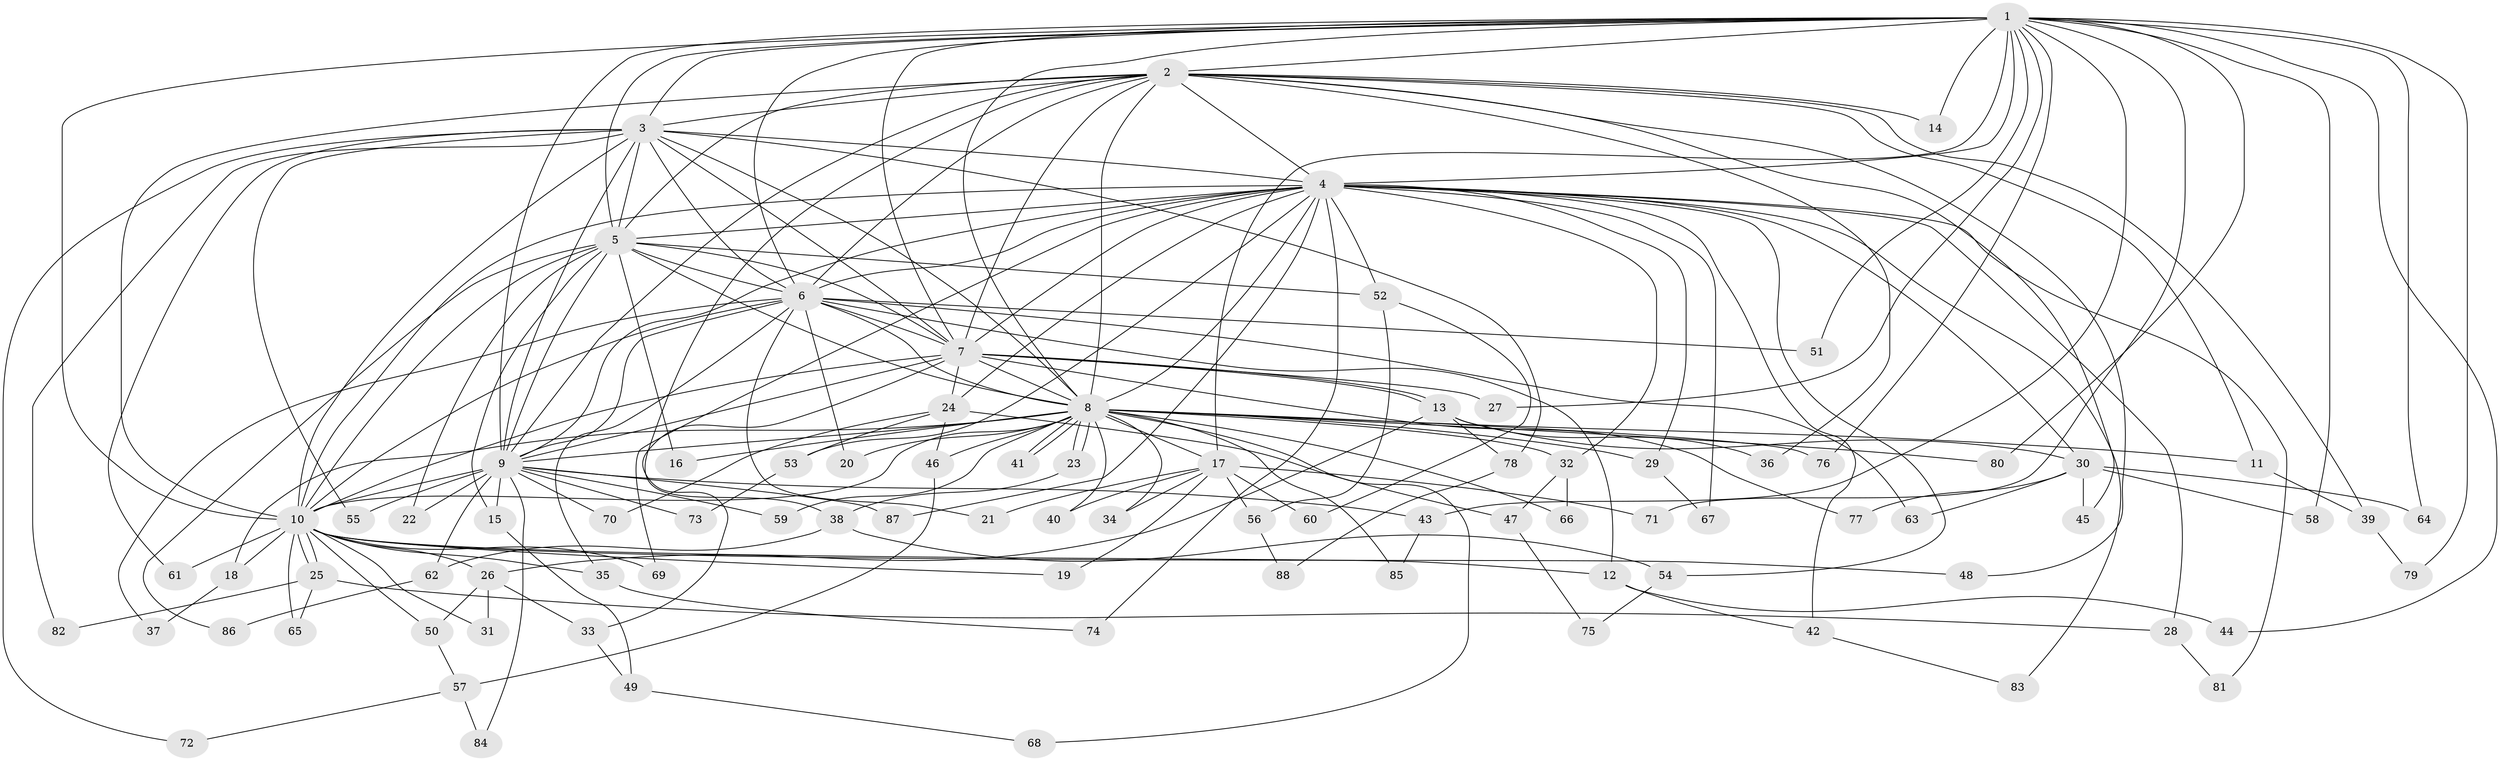 // Generated by graph-tools (version 1.1) at 2025/11/02/27/25 16:11:04]
// undirected, 88 vertices, 201 edges
graph export_dot {
graph [start="1"]
  node [color=gray90,style=filled];
  1;
  2;
  3;
  4;
  5;
  6;
  7;
  8;
  9;
  10;
  11;
  12;
  13;
  14;
  15;
  16;
  17;
  18;
  19;
  20;
  21;
  22;
  23;
  24;
  25;
  26;
  27;
  28;
  29;
  30;
  31;
  32;
  33;
  34;
  35;
  36;
  37;
  38;
  39;
  40;
  41;
  42;
  43;
  44;
  45;
  46;
  47;
  48;
  49;
  50;
  51;
  52;
  53;
  54;
  55;
  56;
  57;
  58;
  59;
  60;
  61;
  62;
  63;
  64;
  65;
  66;
  67;
  68;
  69;
  70;
  71;
  72;
  73;
  74;
  75;
  76;
  77;
  78;
  79;
  80;
  81;
  82;
  83;
  84;
  85;
  86;
  87;
  88;
  1 -- 2;
  1 -- 3;
  1 -- 4;
  1 -- 5;
  1 -- 6;
  1 -- 7;
  1 -- 8;
  1 -- 9;
  1 -- 10;
  1 -- 14;
  1 -- 17;
  1 -- 27;
  1 -- 43;
  1 -- 44;
  1 -- 51;
  1 -- 58;
  1 -- 64;
  1 -- 71;
  1 -- 76;
  1 -- 79;
  1 -- 80;
  2 -- 3;
  2 -- 4;
  2 -- 5;
  2 -- 6;
  2 -- 7;
  2 -- 8;
  2 -- 9;
  2 -- 10;
  2 -- 11;
  2 -- 14;
  2 -- 36;
  2 -- 38;
  2 -- 39;
  2 -- 45;
  2 -- 48;
  3 -- 4;
  3 -- 5;
  3 -- 6;
  3 -- 7;
  3 -- 8;
  3 -- 9;
  3 -- 10;
  3 -- 55;
  3 -- 61;
  3 -- 72;
  3 -- 78;
  3 -- 82;
  4 -- 5;
  4 -- 6;
  4 -- 7;
  4 -- 8;
  4 -- 9;
  4 -- 10;
  4 -- 24;
  4 -- 28;
  4 -- 29;
  4 -- 30;
  4 -- 32;
  4 -- 42;
  4 -- 52;
  4 -- 53;
  4 -- 54;
  4 -- 67;
  4 -- 69;
  4 -- 74;
  4 -- 81;
  4 -- 83;
  4 -- 87;
  5 -- 6;
  5 -- 7;
  5 -- 8;
  5 -- 9;
  5 -- 10;
  5 -- 15;
  5 -- 16;
  5 -- 22;
  5 -- 52;
  5 -- 86;
  6 -- 7;
  6 -- 8;
  6 -- 9;
  6 -- 10;
  6 -- 12;
  6 -- 20;
  6 -- 21;
  6 -- 35;
  6 -- 37;
  6 -- 51;
  6 -- 63;
  7 -- 8;
  7 -- 9;
  7 -- 10;
  7 -- 13;
  7 -- 13;
  7 -- 24;
  7 -- 27;
  7 -- 33;
  7 -- 77;
  8 -- 9;
  8 -- 10;
  8 -- 11;
  8 -- 16;
  8 -- 17;
  8 -- 18;
  8 -- 20;
  8 -- 23;
  8 -- 23;
  8 -- 29;
  8 -- 32;
  8 -- 34;
  8 -- 40;
  8 -- 41;
  8 -- 41;
  8 -- 46;
  8 -- 59;
  8 -- 66;
  8 -- 68;
  8 -- 76;
  8 -- 80;
  8 -- 85;
  9 -- 10;
  9 -- 15;
  9 -- 22;
  9 -- 43;
  9 -- 55;
  9 -- 59;
  9 -- 62;
  9 -- 70;
  9 -- 73;
  9 -- 84;
  9 -- 87;
  10 -- 12;
  10 -- 18;
  10 -- 19;
  10 -- 25;
  10 -- 25;
  10 -- 26;
  10 -- 31;
  10 -- 35;
  10 -- 48;
  10 -- 50;
  10 -- 61;
  10 -- 65;
  10 -- 69;
  11 -- 39;
  12 -- 42;
  12 -- 44;
  13 -- 26;
  13 -- 30;
  13 -- 36;
  13 -- 78;
  15 -- 49;
  17 -- 19;
  17 -- 21;
  17 -- 34;
  17 -- 40;
  17 -- 56;
  17 -- 60;
  17 -- 71;
  18 -- 37;
  23 -- 38;
  24 -- 46;
  24 -- 47;
  24 -- 53;
  24 -- 70;
  25 -- 28;
  25 -- 65;
  25 -- 82;
  26 -- 31;
  26 -- 33;
  26 -- 50;
  28 -- 81;
  29 -- 67;
  30 -- 45;
  30 -- 58;
  30 -- 63;
  30 -- 64;
  30 -- 77;
  32 -- 47;
  32 -- 66;
  33 -- 49;
  35 -- 74;
  38 -- 54;
  38 -- 62;
  39 -- 79;
  42 -- 83;
  43 -- 85;
  46 -- 57;
  47 -- 75;
  49 -- 68;
  50 -- 57;
  52 -- 56;
  52 -- 60;
  53 -- 73;
  54 -- 75;
  56 -- 88;
  57 -- 72;
  57 -- 84;
  62 -- 86;
  78 -- 88;
}
